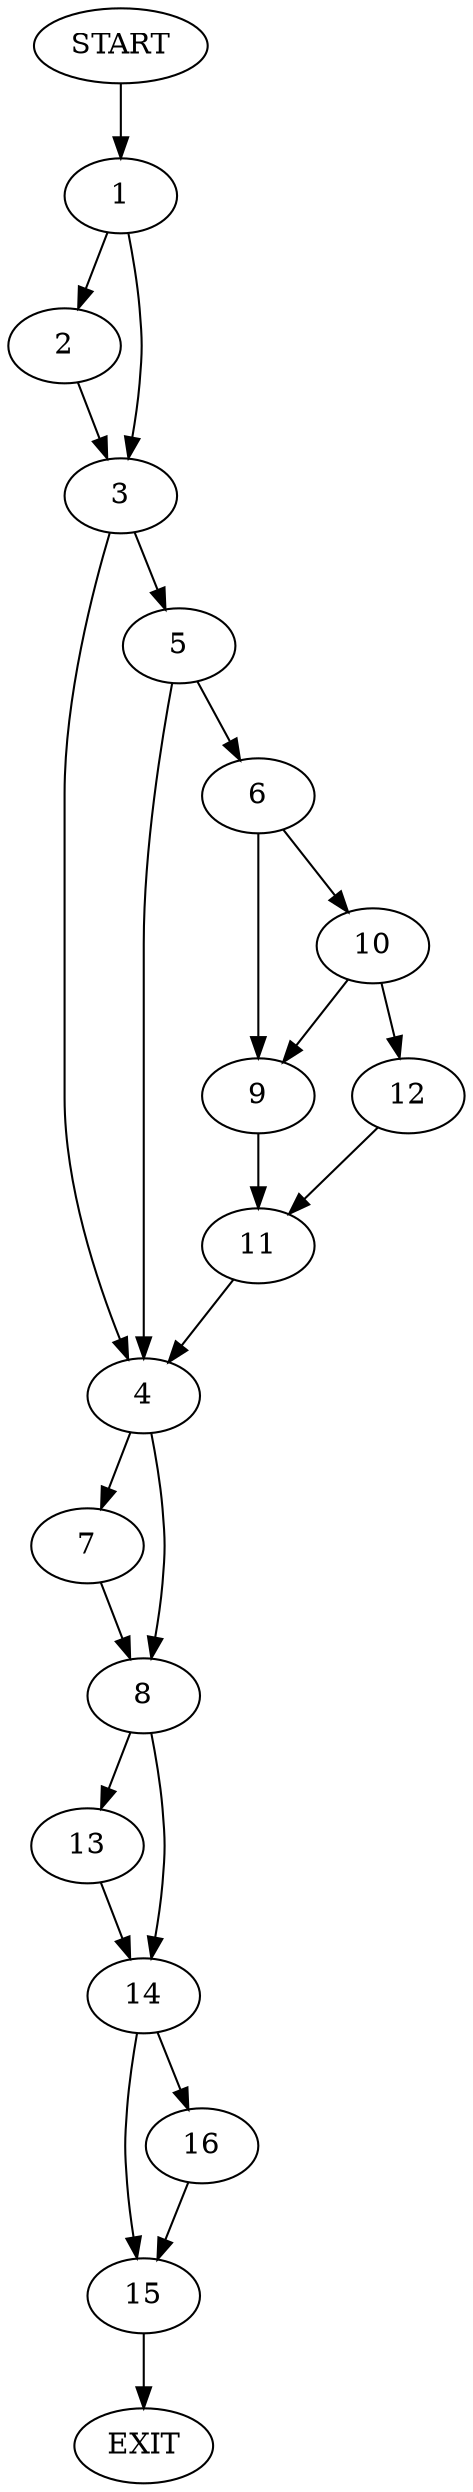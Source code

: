 digraph {
0 [label="START"]
17 [label="EXIT"]
0 -> 1
1 -> 2
1 -> 3
3 -> 4
3 -> 5
2 -> 3
5 -> 6
5 -> 4
4 -> 7
4 -> 8
6 -> 9
6 -> 10
9 -> 11
10 -> 9
10 -> 12
12 -> 11
11 -> 4
7 -> 8
8 -> 13
8 -> 14
13 -> 14
14 -> 15
14 -> 16
16 -> 15
15 -> 17
}
